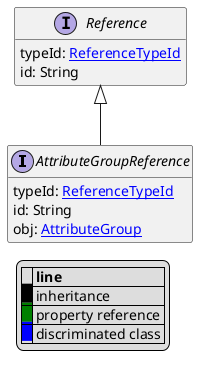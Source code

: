 @startuml

hide empty fields
hide empty methods
legend
|= |= line |
|<back:black>   </back>| inheritance |
|<back:green>   </back>| property reference |
|<back:blue>   </back>| discriminated class |
endlegend
interface AttributeGroupReference [[AttributeGroupReference.svg]] extends Reference {
    typeId: [[ReferenceTypeId.svg ReferenceTypeId]]
    id: String
    obj: [[AttributeGroup.svg AttributeGroup]]
}
interface Reference [[Reference.svg]]  {
    typeId: [[ReferenceTypeId.svg ReferenceTypeId]]
    id: String
}





@enduml
